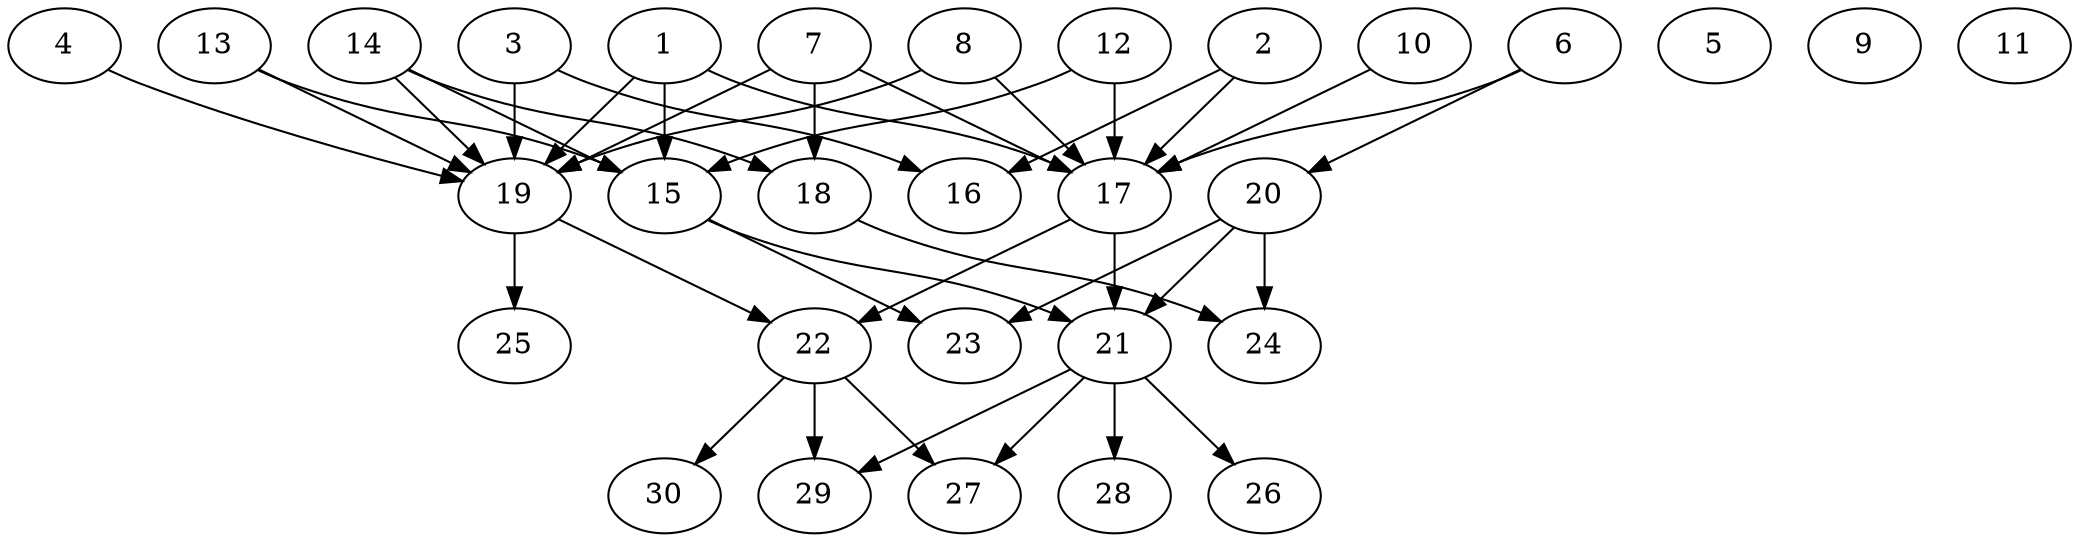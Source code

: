 // DAG automatically generated by daggen at Thu Oct  3 14:04:18 2019
// ./daggen --dot -n 30 --ccr 0.5 --fat 0.7 --regular 0.5 --density 0.5 --mindata 5242880 --maxdata 52428800 
digraph G {
  1 [size="86886400", alpha="0.19", expect_size="43443200"] 
  1 -> 15 [size ="43443200"]
  1 -> 17 [size ="43443200"]
  1 -> 19 [size ="43443200"]
  2 [size="94365696", alpha="0.12", expect_size="47182848"] 
  2 -> 16 [size ="47182848"]
  2 -> 17 [size ="47182848"]
  3 [size="58238976", alpha="0.02", expect_size="29119488"] 
  3 -> 16 [size ="29119488"]
  3 -> 19 [size ="29119488"]
  4 [size="29048832", alpha="0.19", expect_size="14524416"] 
  4 -> 19 [size ="14524416"]
  5 [size="81397760", alpha="0.15", expect_size="40698880"] 
  6 [size="77854720", alpha="0.06", expect_size="38927360"] 
  6 -> 17 [size ="38927360"]
  6 -> 20 [size ="38927360"]
  7 [size="75034624", alpha="0.04", expect_size="37517312"] 
  7 -> 17 [size ="37517312"]
  7 -> 18 [size ="37517312"]
  7 -> 19 [size ="37517312"]
  8 [size="18415616", alpha="0.15", expect_size="9207808"] 
  8 -> 17 [size ="9207808"]
  8 -> 19 [size ="9207808"]
  9 [size="96440320", alpha="0.12", expect_size="48220160"] 
  10 [size="94025728", alpha="0.13", expect_size="47012864"] 
  10 -> 17 [size ="47012864"]
  11 [size="88868864", alpha="0.05", expect_size="44434432"] 
  12 [size="83853312", alpha="0.08", expect_size="41926656"] 
  12 -> 15 [size ="41926656"]
  12 -> 17 [size ="41926656"]
  13 [size="45092864", alpha="0.19", expect_size="22546432"] 
  13 -> 15 [size ="22546432"]
  13 -> 19 [size ="22546432"]
  14 [size="56473600", alpha="0.14", expect_size="28236800"] 
  14 -> 15 [size ="28236800"]
  14 -> 18 [size ="28236800"]
  14 -> 19 [size ="28236800"]
  15 [size="51560448", alpha="0.00", expect_size="25780224"] 
  15 -> 21 [size ="25780224"]
  15 -> 23 [size ="25780224"]
  16 [size="29495296", alpha="0.10", expect_size="14747648"] 
  17 [size="58804224", alpha="0.05", expect_size="29402112"] 
  17 -> 21 [size ="29402112"]
  17 -> 22 [size ="29402112"]
  18 [size="77625344", alpha="0.19", expect_size="38812672"] 
  18 -> 24 [size ="38812672"]
  19 [size="53792768", alpha="0.06", expect_size="26896384"] 
  19 -> 22 [size ="26896384"]
  19 -> 25 [size ="26896384"]
  20 [size="16576512", alpha="0.16", expect_size="8288256"] 
  20 -> 21 [size ="8288256"]
  20 -> 23 [size ="8288256"]
  20 -> 24 [size ="8288256"]
  21 [size="78981120", alpha="0.01", expect_size="39490560"] 
  21 -> 26 [size ="39490560"]
  21 -> 27 [size ="39490560"]
  21 -> 28 [size ="39490560"]
  21 -> 29 [size ="39490560"]
  22 [size="103008256", alpha="0.04", expect_size="51504128"] 
  22 -> 27 [size ="51504128"]
  22 -> 29 [size ="51504128"]
  22 -> 30 [size ="51504128"]
  23 [size="47067136", alpha="0.18", expect_size="23533568"] 
  24 [size="42328064", alpha="0.15", expect_size="21164032"] 
  25 [size="13746176", alpha="0.07", expect_size="6873088"] 
  26 [size="14946304", alpha="0.14", expect_size="7473152"] 
  27 [size="63709184", alpha="0.14", expect_size="31854592"] 
  28 [size="86824960", alpha="0.16", expect_size="43412480"] 
  29 [size="84068352", alpha="0.16", expect_size="42034176"] 
  30 [size="19611648", alpha="0.14", expect_size="9805824"] 
}
